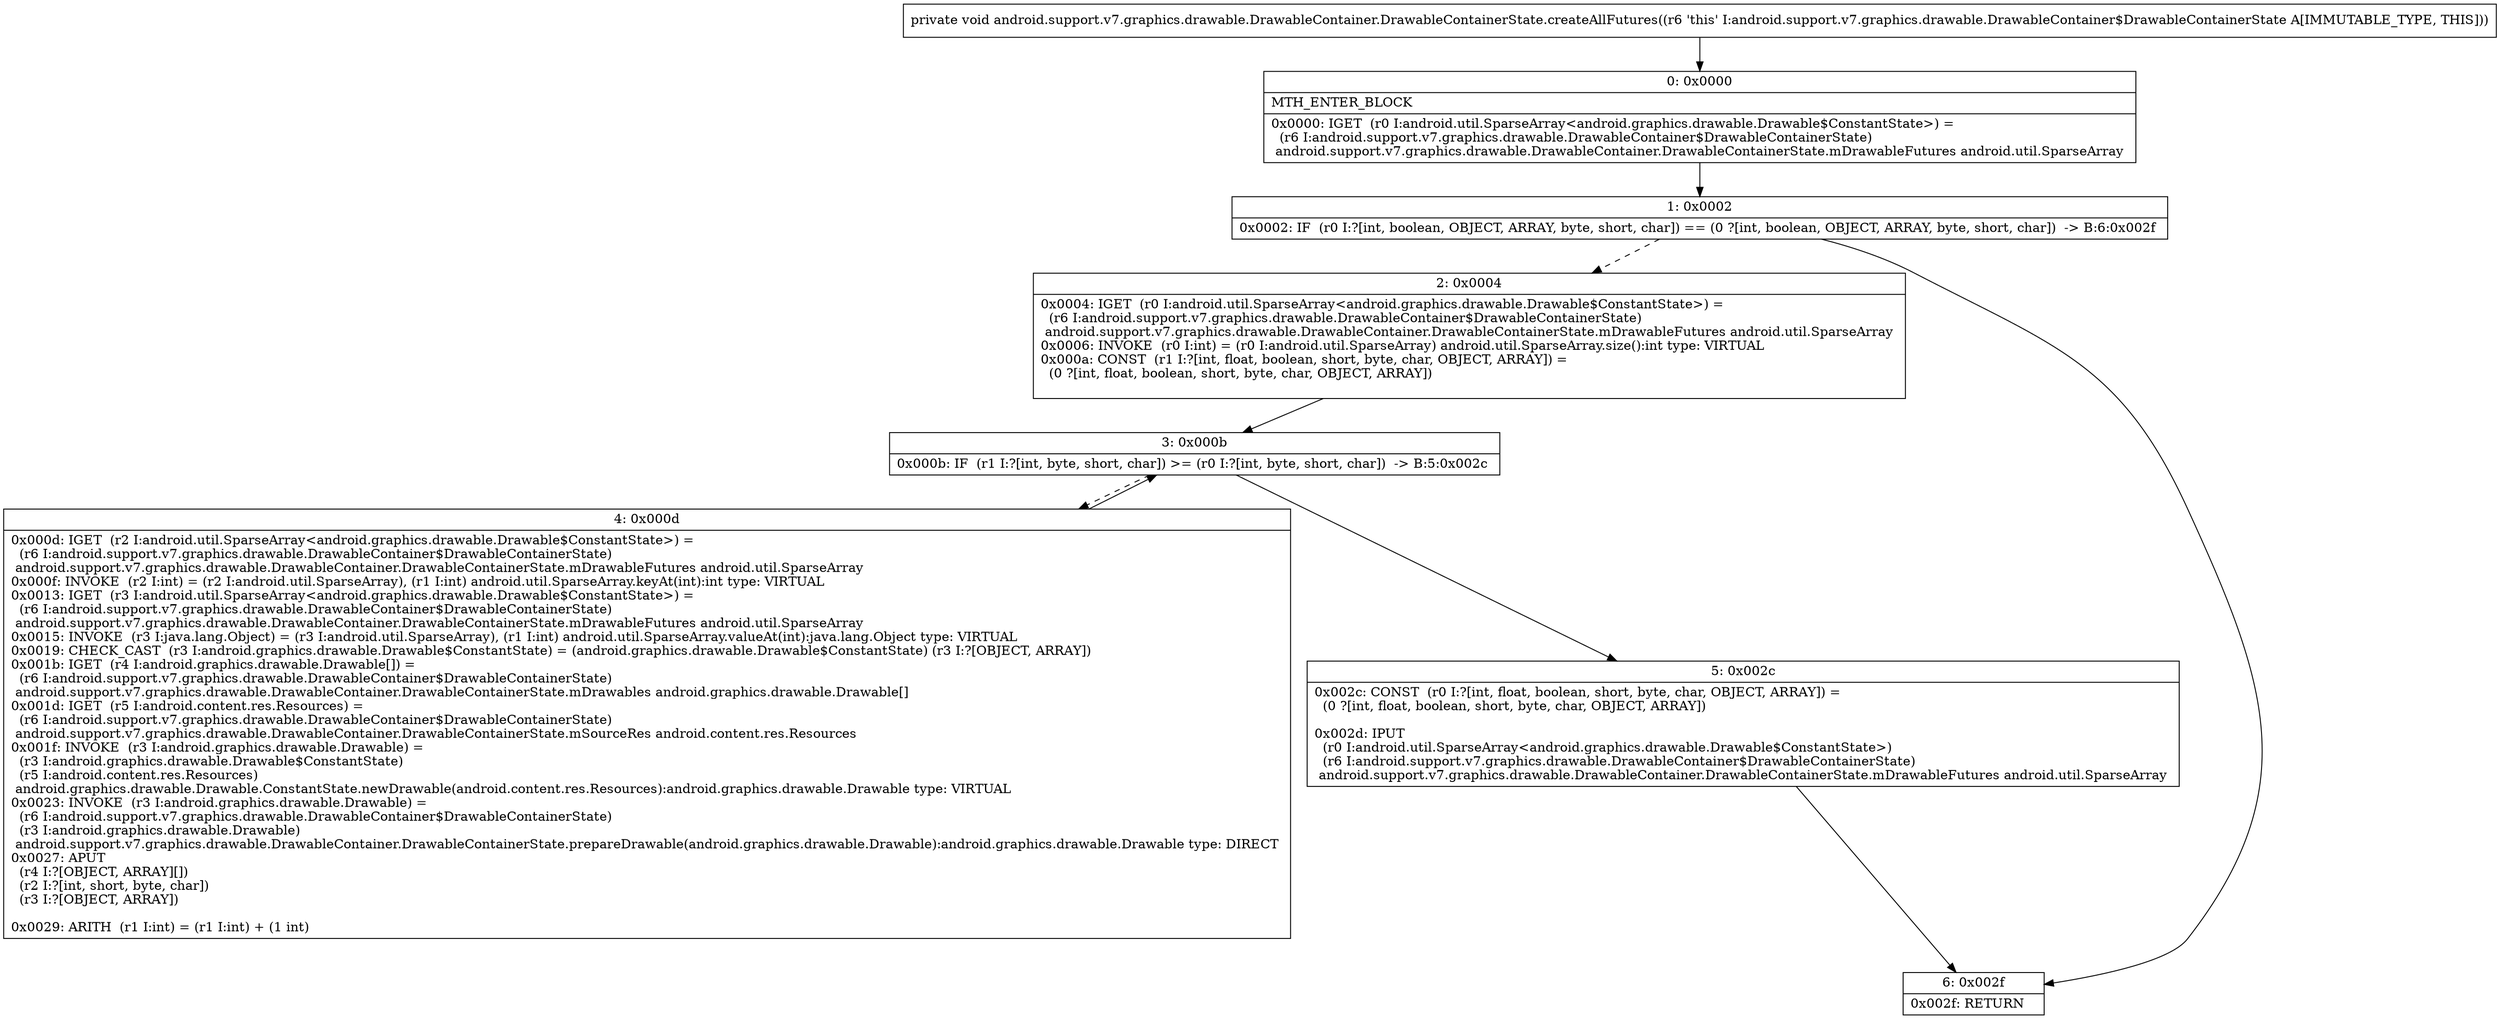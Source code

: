 digraph "CFG forandroid.support.v7.graphics.drawable.DrawableContainer.DrawableContainerState.createAllFutures()V" {
Node_0 [shape=record,label="{0\:\ 0x0000|MTH_ENTER_BLOCK\l|0x0000: IGET  (r0 I:android.util.SparseArray\<android.graphics.drawable.Drawable$ConstantState\>) = \l  (r6 I:android.support.v7.graphics.drawable.DrawableContainer$DrawableContainerState)\l android.support.v7.graphics.drawable.DrawableContainer.DrawableContainerState.mDrawableFutures android.util.SparseArray \l}"];
Node_1 [shape=record,label="{1\:\ 0x0002|0x0002: IF  (r0 I:?[int, boolean, OBJECT, ARRAY, byte, short, char]) == (0 ?[int, boolean, OBJECT, ARRAY, byte, short, char])  \-\> B:6:0x002f \l}"];
Node_2 [shape=record,label="{2\:\ 0x0004|0x0004: IGET  (r0 I:android.util.SparseArray\<android.graphics.drawable.Drawable$ConstantState\>) = \l  (r6 I:android.support.v7.graphics.drawable.DrawableContainer$DrawableContainerState)\l android.support.v7.graphics.drawable.DrawableContainer.DrawableContainerState.mDrawableFutures android.util.SparseArray \l0x0006: INVOKE  (r0 I:int) = (r0 I:android.util.SparseArray) android.util.SparseArray.size():int type: VIRTUAL \l0x000a: CONST  (r1 I:?[int, float, boolean, short, byte, char, OBJECT, ARRAY]) = \l  (0 ?[int, float, boolean, short, byte, char, OBJECT, ARRAY])\l \l}"];
Node_3 [shape=record,label="{3\:\ 0x000b|0x000b: IF  (r1 I:?[int, byte, short, char]) \>= (r0 I:?[int, byte, short, char])  \-\> B:5:0x002c \l}"];
Node_4 [shape=record,label="{4\:\ 0x000d|0x000d: IGET  (r2 I:android.util.SparseArray\<android.graphics.drawable.Drawable$ConstantState\>) = \l  (r6 I:android.support.v7.graphics.drawable.DrawableContainer$DrawableContainerState)\l android.support.v7.graphics.drawable.DrawableContainer.DrawableContainerState.mDrawableFutures android.util.SparseArray \l0x000f: INVOKE  (r2 I:int) = (r2 I:android.util.SparseArray), (r1 I:int) android.util.SparseArray.keyAt(int):int type: VIRTUAL \l0x0013: IGET  (r3 I:android.util.SparseArray\<android.graphics.drawable.Drawable$ConstantState\>) = \l  (r6 I:android.support.v7.graphics.drawable.DrawableContainer$DrawableContainerState)\l android.support.v7.graphics.drawable.DrawableContainer.DrawableContainerState.mDrawableFutures android.util.SparseArray \l0x0015: INVOKE  (r3 I:java.lang.Object) = (r3 I:android.util.SparseArray), (r1 I:int) android.util.SparseArray.valueAt(int):java.lang.Object type: VIRTUAL \l0x0019: CHECK_CAST  (r3 I:android.graphics.drawable.Drawable$ConstantState) = (android.graphics.drawable.Drawable$ConstantState) (r3 I:?[OBJECT, ARRAY]) \l0x001b: IGET  (r4 I:android.graphics.drawable.Drawable[]) = \l  (r6 I:android.support.v7.graphics.drawable.DrawableContainer$DrawableContainerState)\l android.support.v7.graphics.drawable.DrawableContainer.DrawableContainerState.mDrawables android.graphics.drawable.Drawable[] \l0x001d: IGET  (r5 I:android.content.res.Resources) = \l  (r6 I:android.support.v7.graphics.drawable.DrawableContainer$DrawableContainerState)\l android.support.v7.graphics.drawable.DrawableContainer.DrawableContainerState.mSourceRes android.content.res.Resources \l0x001f: INVOKE  (r3 I:android.graphics.drawable.Drawable) = \l  (r3 I:android.graphics.drawable.Drawable$ConstantState)\l  (r5 I:android.content.res.Resources)\l android.graphics.drawable.Drawable.ConstantState.newDrawable(android.content.res.Resources):android.graphics.drawable.Drawable type: VIRTUAL \l0x0023: INVOKE  (r3 I:android.graphics.drawable.Drawable) = \l  (r6 I:android.support.v7.graphics.drawable.DrawableContainer$DrawableContainerState)\l  (r3 I:android.graphics.drawable.Drawable)\l android.support.v7.graphics.drawable.DrawableContainer.DrawableContainerState.prepareDrawable(android.graphics.drawable.Drawable):android.graphics.drawable.Drawable type: DIRECT \l0x0027: APUT  \l  (r4 I:?[OBJECT, ARRAY][])\l  (r2 I:?[int, short, byte, char])\l  (r3 I:?[OBJECT, ARRAY])\l \l0x0029: ARITH  (r1 I:int) = (r1 I:int) + (1 int) \l}"];
Node_5 [shape=record,label="{5\:\ 0x002c|0x002c: CONST  (r0 I:?[int, float, boolean, short, byte, char, OBJECT, ARRAY]) = \l  (0 ?[int, float, boolean, short, byte, char, OBJECT, ARRAY])\l \l0x002d: IPUT  \l  (r0 I:android.util.SparseArray\<android.graphics.drawable.Drawable$ConstantState\>)\l  (r6 I:android.support.v7.graphics.drawable.DrawableContainer$DrawableContainerState)\l android.support.v7.graphics.drawable.DrawableContainer.DrawableContainerState.mDrawableFutures android.util.SparseArray \l}"];
Node_6 [shape=record,label="{6\:\ 0x002f|0x002f: RETURN   \l}"];
MethodNode[shape=record,label="{private void android.support.v7.graphics.drawable.DrawableContainer.DrawableContainerState.createAllFutures((r6 'this' I:android.support.v7.graphics.drawable.DrawableContainer$DrawableContainerState A[IMMUTABLE_TYPE, THIS])) }"];
MethodNode -> Node_0;
Node_0 -> Node_1;
Node_1 -> Node_2[style=dashed];
Node_1 -> Node_6;
Node_2 -> Node_3;
Node_3 -> Node_4[style=dashed];
Node_3 -> Node_5;
Node_4 -> Node_3;
Node_5 -> Node_6;
}

